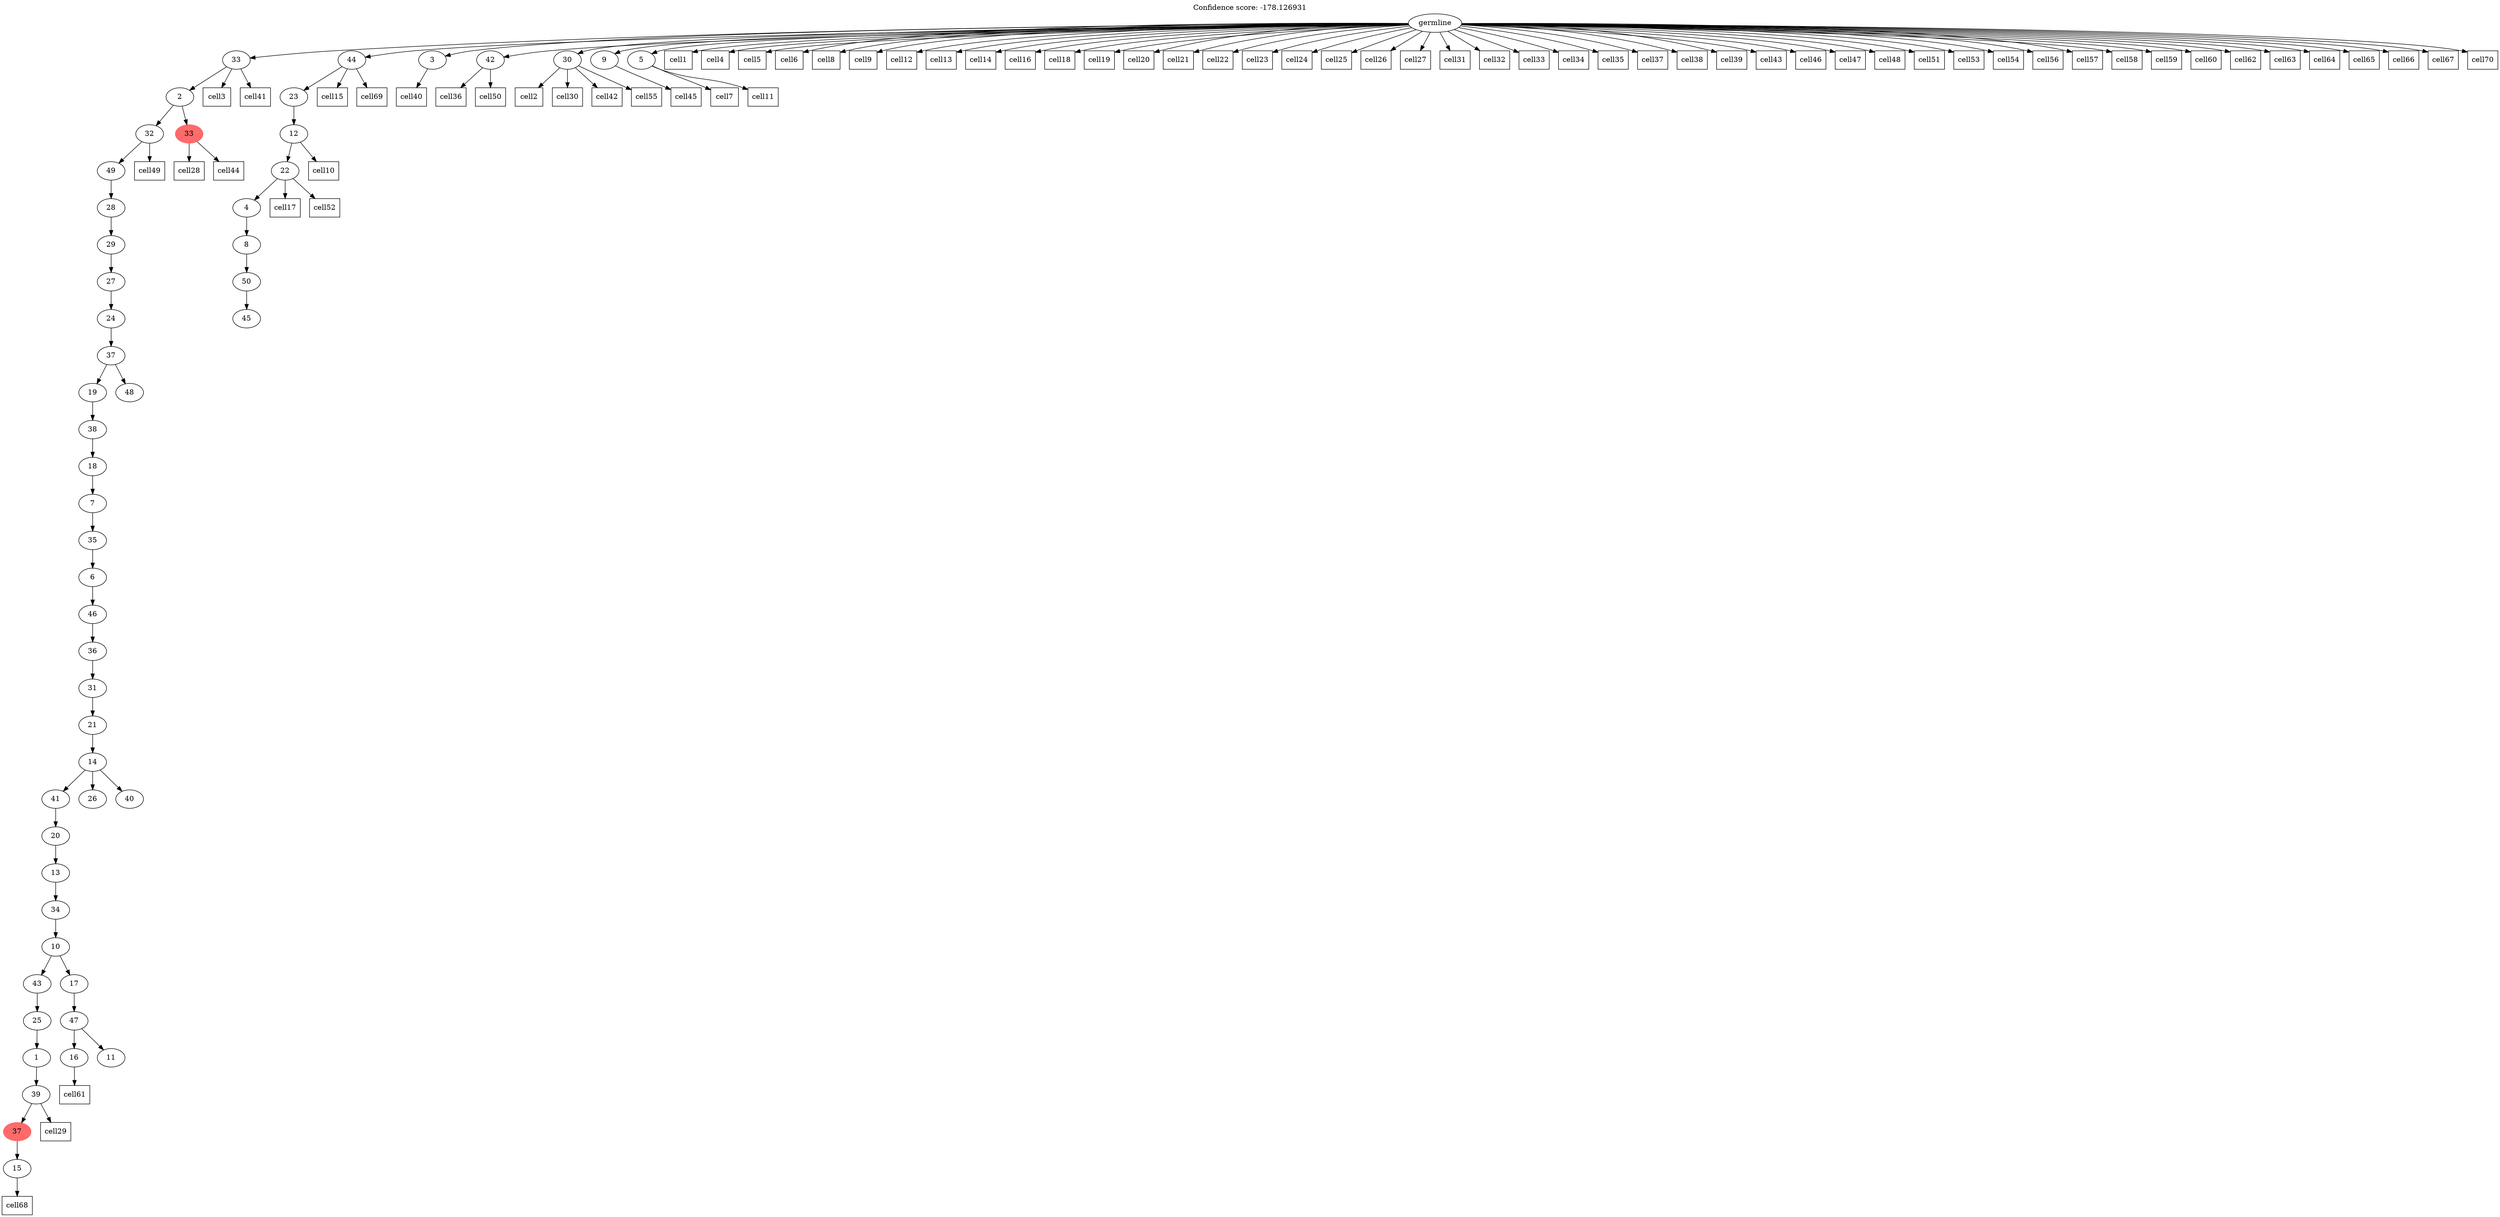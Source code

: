 digraph g {
	"46" -> "47";
	"47" [label="15"];
	"45" -> "46";
	"46" [color=indianred1, style=filled, label="37"];
	"44" -> "45";
	"45" [label="39"];
	"43" -> "44";
	"44" [label="1"];
	"42" -> "43";
	"43" [label="25"];
	"39" -> "40";
	"40" [label="16"];
	"39" -> "41";
	"41" [label="11"];
	"38" -> "39";
	"39" [label="47"];
	"37" -> "38";
	"38" [label="17"];
	"37" -> "42";
	"42" [label="43"];
	"36" -> "37";
	"37" [label="10"];
	"35" -> "36";
	"36" [label="34"];
	"34" -> "35";
	"35" [label="13"];
	"33" -> "34";
	"34" [label="20"];
	"32" -> "33";
	"33" [label="41"];
	"32" -> "48";
	"48" [label="26"];
	"32" -> "49";
	"49" [label="40"];
	"31" -> "32";
	"32" [label="14"];
	"30" -> "31";
	"31" [label="21"];
	"29" -> "30";
	"30" [label="31"];
	"28" -> "29";
	"29" [label="36"];
	"27" -> "28";
	"28" [label="46"];
	"26" -> "27";
	"27" [label="6"];
	"25" -> "26";
	"26" [label="35"];
	"24" -> "25";
	"25" [label="7"];
	"23" -> "24";
	"24" [label="18"];
	"22" -> "23";
	"23" [label="38"];
	"21" -> "22";
	"22" [label="19"];
	"21" -> "50";
	"50" [label="48"];
	"20" -> "21";
	"21" [label="37"];
	"19" -> "20";
	"20" [label="24"];
	"18" -> "19";
	"19" [label="27"];
	"17" -> "18";
	"18" [label="29"];
	"16" -> "17";
	"17" [label="28"];
	"15" -> "16";
	"16" [label="49"];
	"14" -> "15";
	"15" [label="32"];
	"14" -> "51";
	"51" [color=indianred1, style=filled, label="33"];
	"13" -> "14";
	"14" [label="2"];
	"10" -> "11";
	"11" [label="45"];
	"9" -> "10";
	"10" [label="50"];
	"8" -> "9";
	"9" [label="8"];
	"7" -> "8";
	"8" [label="4"];
	"6" -> "7";
	"7" [label="22"];
	"5" -> "6";
	"6" [label="12"];
	"4" -> "5";
	"5" [label="23"];
	"0" -> "1";
	"1" [label="3"];
	"0" -> "2";
	"2" [label="42"];
	"0" -> "3";
	"3" [label="30"];
	"0" -> "4";
	"4" [label="44"];
	"0" -> "12";
	"12" [label="9"];
	"0" -> "13";
	"13" [label="33"];
	"0" -> "52";
	"52" [label="5"];
	"0" [label="germline"];
	"0" -> "cell1";
	"cell1" [shape=box];
	"3" -> "cell2";
	"cell2" [shape=box];
	"13" -> "cell3";
	"cell3" [shape=box];
	"0" -> "cell4";
	"cell4" [shape=box];
	"0" -> "cell5";
	"cell5" [shape=box];
	"0" -> "cell6";
	"cell6" [shape=box];
	"52" -> "cell7";
	"cell7" [shape=box];
	"0" -> "cell8";
	"cell8" [shape=box];
	"0" -> "cell9";
	"cell9" [shape=box];
	"6" -> "cell10";
	"cell10" [shape=box];
	"52" -> "cell11";
	"cell11" [shape=box];
	"0" -> "cell12";
	"cell12" [shape=box];
	"0" -> "cell13";
	"cell13" [shape=box];
	"0" -> "cell14";
	"cell14" [shape=box];
	"4" -> "cell15";
	"cell15" [shape=box];
	"0" -> "cell16";
	"cell16" [shape=box];
	"7" -> "cell17";
	"cell17" [shape=box];
	"0" -> "cell18";
	"cell18" [shape=box];
	"0" -> "cell19";
	"cell19" [shape=box];
	"0" -> "cell20";
	"cell20" [shape=box];
	"0" -> "cell21";
	"cell21" [shape=box];
	"0" -> "cell22";
	"cell22" [shape=box];
	"0" -> "cell23";
	"cell23" [shape=box];
	"0" -> "cell24";
	"cell24" [shape=box];
	"0" -> "cell25";
	"cell25" [shape=box];
	"0" -> "cell26";
	"cell26" [shape=box];
	"0" -> "cell27";
	"cell27" [shape=box];
	"51" -> "cell28";
	"cell28" [shape=box];
	"45" -> "cell29";
	"cell29" [shape=box];
	"3" -> "cell30";
	"cell30" [shape=box];
	"0" -> "cell31";
	"cell31" [shape=box];
	"0" -> "cell32";
	"cell32" [shape=box];
	"0" -> "cell33";
	"cell33" [shape=box];
	"0" -> "cell34";
	"cell34" [shape=box];
	"0" -> "cell35";
	"cell35" [shape=box];
	"2" -> "cell36";
	"cell36" [shape=box];
	"0" -> "cell37";
	"cell37" [shape=box];
	"0" -> "cell38";
	"cell38" [shape=box];
	"0" -> "cell39";
	"cell39" [shape=box];
	"1" -> "cell40";
	"cell40" [shape=box];
	"13" -> "cell41";
	"cell41" [shape=box];
	"3" -> "cell42";
	"cell42" [shape=box];
	"0" -> "cell43";
	"cell43" [shape=box];
	"51" -> "cell44";
	"cell44" [shape=box];
	"12" -> "cell45";
	"cell45" [shape=box];
	"0" -> "cell46";
	"cell46" [shape=box];
	"0" -> "cell47";
	"cell47" [shape=box];
	"0" -> "cell48";
	"cell48" [shape=box];
	"15" -> "cell49";
	"cell49" [shape=box];
	"2" -> "cell50";
	"cell50" [shape=box];
	"0" -> "cell51";
	"cell51" [shape=box];
	"7" -> "cell52";
	"cell52" [shape=box];
	"0" -> "cell53";
	"cell53" [shape=box];
	"0" -> "cell54";
	"cell54" [shape=box];
	"3" -> "cell55";
	"cell55" [shape=box];
	"0" -> "cell56";
	"cell56" [shape=box];
	"0" -> "cell57";
	"cell57" [shape=box];
	"0" -> "cell58";
	"cell58" [shape=box];
	"0" -> "cell59";
	"cell59" [shape=box];
	"0" -> "cell60";
	"cell60" [shape=box];
	"40" -> "cell61";
	"cell61" [shape=box];
	"0" -> "cell62";
	"cell62" [shape=box];
	"0" -> "cell63";
	"cell63" [shape=box];
	"0" -> "cell64";
	"cell64" [shape=box];
	"0" -> "cell65";
	"cell65" [shape=box];
	"0" -> "cell66";
	"cell66" [shape=box];
	"0" -> "cell67";
	"cell67" [shape=box];
	"47" -> "cell68";
	"cell68" [shape=box];
	"4" -> "cell69";
	"cell69" [shape=box];
	"0" -> "cell70";
	"cell70" [shape=box];
	labelloc="t";
	label="Confidence score: -178.126931";
}
